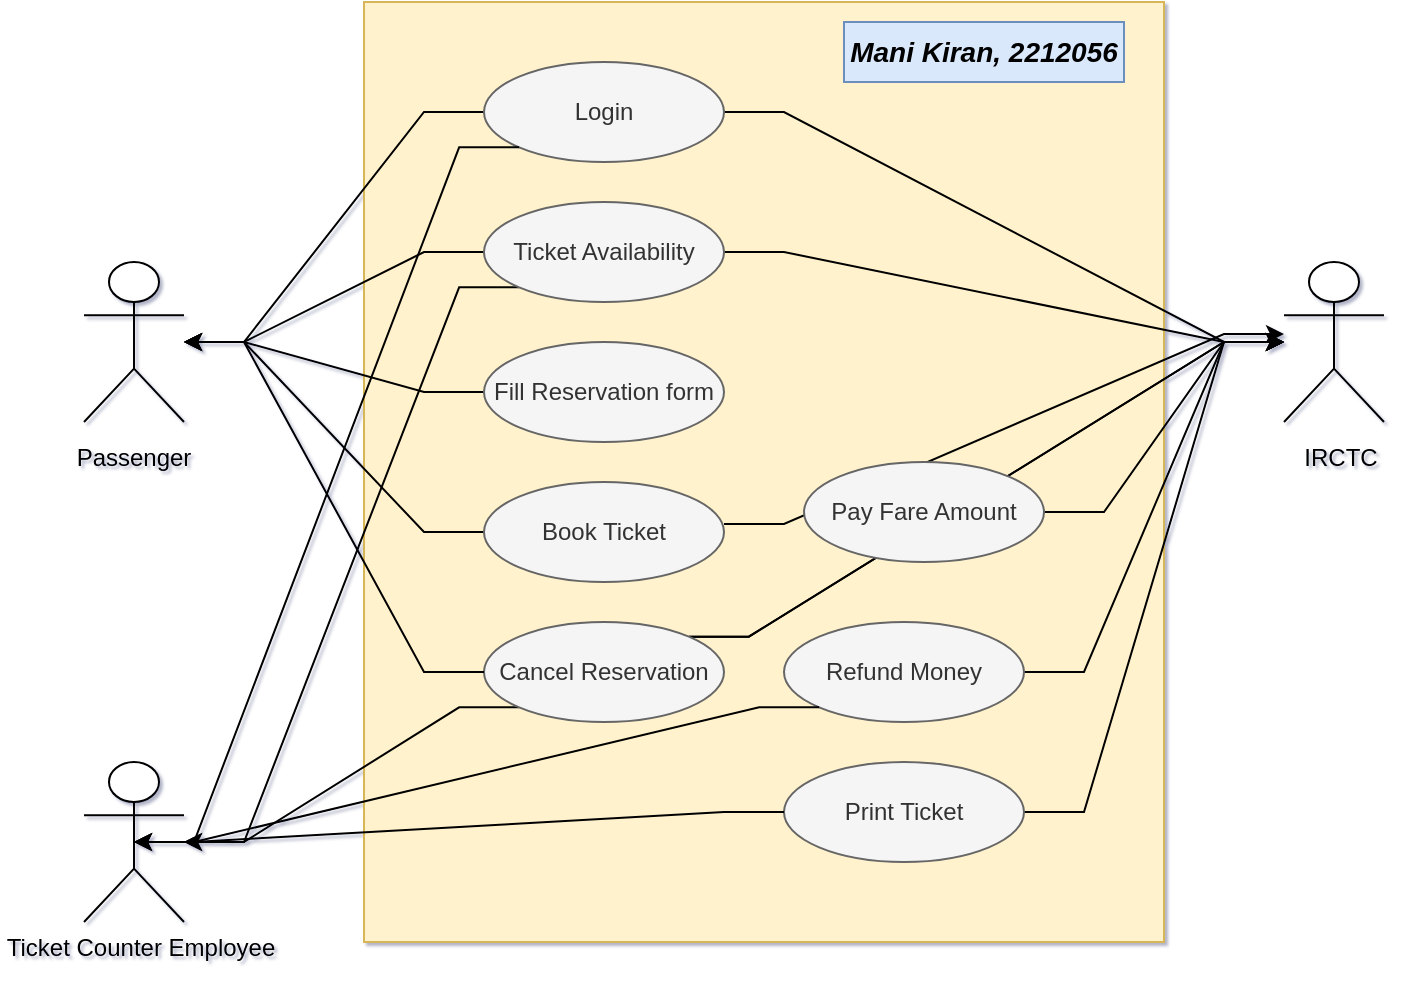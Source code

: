 <mxfile version="26.0.10">
  <diagram name="Page-1" id="vQdiWx4bzIn_EOASzztU">
    <mxGraphModel dx="836" dy="525" grid="0" gridSize="10" guides="1" tooltips="1" connect="1" arrows="1" fold="1" page="1" pageScale="1" pageWidth="850" pageHeight="1100" background="none" math="0" shadow="1">
      <root>
        <mxCell id="0" />
        <mxCell id="1" parent="0" />
        <mxCell id="jDwsObu8A2M6rF0goUSd-2" value="" style="rounded=0;whiteSpace=wrap;html=1;fillColor=#fff2cc;strokeColor=#d6b656;" vertex="1" parent="1">
          <mxGeometry x="190" y="20" width="400" height="470" as="geometry" />
        </mxCell>
        <mxCell id="jDwsObu8A2M6rF0goUSd-3" style="edgeStyle=entityRelationEdgeStyle;rounded=0;orthogonalLoop=1;jettySize=auto;html=1;exitX=1;exitY=0;exitDx=0;exitDy=0;" edge="1" parent="1" source="jDwsObu8A2M6rF0goUSd-29">
          <mxGeometry relative="1" as="geometry">
            <mxPoint x="650" y="190" as="targetPoint" />
          </mxGeometry>
        </mxCell>
        <mxCell id="jDwsObu8A2M6rF0goUSd-4" value="" style="shape=umlActor;" vertex="1" parent="1">
          <mxGeometry x="50" y="150" width="50" height="80" as="geometry" />
        </mxCell>
        <mxCell id="jDwsObu8A2M6rF0goUSd-5" value="" style="shape=umlActor;" vertex="1" parent="1">
          <mxGeometry x="650" y="150" width="50" height="80" as="geometry" />
        </mxCell>
        <mxCell id="jDwsObu8A2M6rF0goUSd-6" value="" style="shape=umlActor;" vertex="1" parent="1">
          <mxGeometry x="50" y="400" width="50" height="80" as="geometry" />
        </mxCell>
        <mxCell id="jDwsObu8A2M6rF0goUSd-7" style="edgeStyle=entityRelationEdgeStyle;rounded=0;orthogonalLoop=1;jettySize=auto;html=1;exitX=0;exitY=0.5;exitDx=0;exitDy=0;" edge="1" parent="1" source="jDwsObu8A2M6rF0goUSd-9" target="jDwsObu8A2M6rF0goUSd-4">
          <mxGeometry relative="1" as="geometry" />
        </mxCell>
        <mxCell id="jDwsObu8A2M6rF0goUSd-8" style="edgeStyle=entityRelationEdgeStyle;rounded=0;orthogonalLoop=1;jettySize=auto;html=1;" edge="1" parent="1" source="jDwsObu8A2M6rF0goUSd-9" target="jDwsObu8A2M6rF0goUSd-5">
          <mxGeometry relative="1" as="geometry" />
        </mxCell>
        <mxCell id="jDwsObu8A2M6rF0goUSd-9" value="Login" style="ellipse;whiteSpace=wrap;fillColor=#f5f5f5;fontColor=#333333;strokeColor=#666666;" vertex="1" parent="1">
          <mxGeometry x="250" y="50" width="120" height="50" as="geometry" />
        </mxCell>
        <mxCell id="jDwsObu8A2M6rF0goUSd-10" style="edgeStyle=entityRelationEdgeStyle;rounded=0;orthogonalLoop=1;jettySize=auto;html=1;" edge="1" parent="1" source="jDwsObu8A2M6rF0goUSd-13" target="jDwsObu8A2M6rF0goUSd-4">
          <mxGeometry relative="1" as="geometry" />
        </mxCell>
        <mxCell id="jDwsObu8A2M6rF0goUSd-11" style="edgeStyle=entityRelationEdgeStyle;rounded=0;orthogonalLoop=1;jettySize=auto;html=1;" edge="1" parent="1" source="jDwsObu8A2M6rF0goUSd-13" target="jDwsObu8A2M6rF0goUSd-5">
          <mxGeometry relative="1" as="geometry" />
        </mxCell>
        <mxCell id="jDwsObu8A2M6rF0goUSd-12" style="edgeStyle=entityRelationEdgeStyle;rounded=0;orthogonalLoop=1;jettySize=auto;html=1;exitX=0;exitY=1;exitDx=0;exitDy=0;" edge="1" parent="1" source="jDwsObu8A2M6rF0goUSd-13" target="jDwsObu8A2M6rF0goUSd-6">
          <mxGeometry relative="1" as="geometry" />
        </mxCell>
        <mxCell id="jDwsObu8A2M6rF0goUSd-13" value="Ticket Availability" style="ellipse;whiteSpace=wrap;fillColor=#f5f5f5;fontColor=#333333;strokeColor=#666666;" vertex="1" parent="1">
          <mxGeometry x="250" y="120" width="120" height="50" as="geometry" />
        </mxCell>
        <mxCell id="jDwsObu8A2M6rF0goUSd-14" style="edgeStyle=entityRelationEdgeStyle;rounded=0;orthogonalLoop=1;jettySize=auto;html=1;" edge="1" parent="1" source="jDwsObu8A2M6rF0goUSd-15" target="jDwsObu8A2M6rF0goUSd-4">
          <mxGeometry relative="1" as="geometry" />
        </mxCell>
        <mxCell id="jDwsObu8A2M6rF0goUSd-15" value="Fill Reservation form" style="ellipse;whiteSpace=wrap;fillColor=#f5f5f5;fontColor=#333333;strokeColor=#666666;" vertex="1" parent="1">
          <mxGeometry x="250" y="190" width="120" height="50" as="geometry" />
        </mxCell>
        <mxCell id="jDwsObu8A2M6rF0goUSd-16" style="edgeStyle=entityRelationEdgeStyle;rounded=0;orthogonalLoop=1;jettySize=auto;html=1;" edge="1" parent="1" source="jDwsObu8A2M6rF0goUSd-18" target="jDwsObu8A2M6rF0goUSd-4">
          <mxGeometry relative="1" as="geometry" />
        </mxCell>
        <mxCell id="jDwsObu8A2M6rF0goUSd-17" style="edgeStyle=entityRelationEdgeStyle;rounded=0;orthogonalLoop=1;jettySize=auto;html=1;" edge="1" parent="1">
          <mxGeometry relative="1" as="geometry">
            <mxPoint x="370" y="281" as="sourcePoint" />
            <mxPoint x="650" y="186" as="targetPoint" />
          </mxGeometry>
        </mxCell>
        <mxCell id="jDwsObu8A2M6rF0goUSd-18" value="Book Ticket" style="ellipse;whiteSpace=wrap;fillColor=#f5f5f5;fontColor=#333333;strokeColor=#666666;" vertex="1" parent="1">
          <mxGeometry x="250" y="260" width="120" height="50" as="geometry" />
        </mxCell>
        <mxCell id="jDwsObu8A2M6rF0goUSd-19" style="edgeStyle=entityRelationEdgeStyle;rounded=0;orthogonalLoop=1;jettySize=auto;html=1;exitX=1;exitY=0.5;exitDx=0;exitDy=0;" edge="1" parent="1" source="jDwsObu8A2M6rF0goUSd-27" target="jDwsObu8A2M6rF0goUSd-5">
          <mxGeometry relative="1" as="geometry" />
        </mxCell>
        <mxCell id="jDwsObu8A2M6rF0goUSd-20" style="edgeStyle=entityRelationEdgeStyle;rounded=0;orthogonalLoop=1;jettySize=auto;html=1;" edge="1" parent="1" source="jDwsObu8A2M6rF0goUSd-21" target="jDwsObu8A2M6rF0goUSd-5">
          <mxGeometry relative="1" as="geometry" />
        </mxCell>
        <mxCell id="jDwsObu8A2M6rF0goUSd-21" value="Refund Money" style="ellipse;whiteSpace=wrap;fillColor=#f5f5f5;fontColor=#333333;strokeColor=#666666;" vertex="1" parent="1">
          <mxGeometry x="400" y="330" width="120" height="50" as="geometry" />
        </mxCell>
        <mxCell id="jDwsObu8A2M6rF0goUSd-22" style="edgeStyle=entityRelationEdgeStyle;rounded=0;orthogonalLoop=1;jettySize=auto;html=1;" edge="1" parent="1" source="jDwsObu8A2M6rF0goUSd-23">
          <mxGeometry relative="1" as="geometry">
            <mxPoint x="650" y="190" as="targetPoint" />
          </mxGeometry>
        </mxCell>
        <mxCell id="jDwsObu8A2M6rF0goUSd-23" value="Print Ticket" style="ellipse;whiteSpace=wrap;fillColor=#f5f5f5;fontColor=#333333;strokeColor=#666666;" vertex="1" parent="1">
          <mxGeometry x="400" y="400" width="120" height="50" as="geometry" />
        </mxCell>
        <mxCell id="jDwsObu8A2M6rF0goUSd-24" style="edgeStyle=entityRelationEdgeStyle;rounded=0;orthogonalLoop=1;jettySize=auto;html=1;entryX=0.5;entryY=0.5;entryDx=0;entryDy=0;entryPerimeter=0;" edge="1" parent="1" source="jDwsObu8A2M6rF0goUSd-23" target="jDwsObu8A2M6rF0goUSd-6">
          <mxGeometry relative="1" as="geometry">
            <Array as="points">
              <mxPoint x="240" y="470" />
            </Array>
          </mxGeometry>
        </mxCell>
        <mxCell id="jDwsObu8A2M6rF0goUSd-25" style="edgeStyle=entityRelationEdgeStyle;rounded=0;orthogonalLoop=1;jettySize=auto;html=1;exitX=0;exitY=1;exitDx=0;exitDy=0;entryX=0.5;entryY=0.5;entryDx=0;entryDy=0;entryPerimeter=0;" edge="1" parent="1" source="jDwsObu8A2M6rF0goUSd-9" target="jDwsObu8A2M6rF0goUSd-6">
          <mxGeometry relative="1" as="geometry" />
        </mxCell>
        <mxCell id="jDwsObu8A2M6rF0goUSd-26" style="edgeStyle=entityRelationEdgeStyle;rounded=0;orthogonalLoop=1;jettySize=auto;html=1;exitX=1;exitY=0;exitDx=0;exitDy=0;" edge="1" parent="1" source="jDwsObu8A2M6rF0goUSd-29" target="jDwsObu8A2M6rF0goUSd-5">
          <mxGeometry relative="1" as="geometry" />
        </mxCell>
        <mxCell id="jDwsObu8A2M6rF0goUSd-27" value="Pay Fare Amount" style="ellipse;whiteSpace=wrap;fillColor=#f5f5f5;fontColor=#333333;strokeColor=#666666;" vertex="1" parent="1">
          <mxGeometry x="410" y="250" width="120" height="50" as="geometry" />
        </mxCell>
        <mxCell id="jDwsObu8A2M6rF0goUSd-28" style="edgeStyle=entityRelationEdgeStyle;rounded=0;orthogonalLoop=1;jettySize=auto;html=1;exitX=0;exitY=1;exitDx=0;exitDy=0;" edge="1" parent="1" source="jDwsObu8A2M6rF0goUSd-29" target="jDwsObu8A2M6rF0goUSd-6">
          <mxGeometry relative="1" as="geometry" />
        </mxCell>
        <mxCell id="jDwsObu8A2M6rF0goUSd-29" value="Cancel Reservation" style="ellipse;whiteSpace=wrap;fillColor=#f5f5f5;fontColor=#333333;strokeColor=#666666;" vertex="1" parent="1">
          <mxGeometry x="250" y="330" width="120" height="50" as="geometry" />
        </mxCell>
        <mxCell id="jDwsObu8A2M6rF0goUSd-30" style="edgeStyle=entityRelationEdgeStyle;rounded=0;orthogonalLoop=1;jettySize=auto;html=1;" edge="1" parent="1" source="jDwsObu8A2M6rF0goUSd-29" target="jDwsObu8A2M6rF0goUSd-4">
          <mxGeometry relative="1" as="geometry" />
        </mxCell>
        <mxCell id="jDwsObu8A2M6rF0goUSd-31" value="&lt;div&gt;IRCTC&lt;/div&gt;" style="text;html=1;align=center;verticalAlign=middle;resizable=0;points=[];autosize=1;strokeColor=none;fillColor=none;" vertex="1" parent="1">
          <mxGeometry x="650" y="235" width="55" height="26" as="geometry" />
        </mxCell>
        <mxCell id="jDwsObu8A2M6rF0goUSd-32" style="edgeStyle=entityRelationEdgeStyle;rounded=0;orthogonalLoop=1;jettySize=auto;html=1;exitX=0;exitY=1;exitDx=0;exitDy=0;entryX=0.5;entryY=0.5;entryDx=0;entryDy=0;entryPerimeter=0;" edge="1" parent="1" source="jDwsObu8A2M6rF0goUSd-21" target="jDwsObu8A2M6rF0goUSd-6">
          <mxGeometry relative="1" as="geometry" />
        </mxCell>
        <mxCell id="jDwsObu8A2M6rF0goUSd-33" value="&lt;b&gt;&lt;i&gt;&lt;font style=&quot;font-size: 14px;&quot;&gt;Mani Kiran, 2212056&lt;/font&gt;&lt;/i&gt;&lt;/b&gt;" style="text;html=1;align=center;verticalAlign=middle;whiteSpace=wrap;rounded=0;fillColor=#dae8fc;strokeColor=#6c8ebf;" vertex="1" parent="1">
          <mxGeometry x="430" y="30" width="140" height="30" as="geometry" />
        </mxCell>
        <mxCell id="jDwsObu8A2M6rF0goUSd-34" value="Ticket Counter Employee" style="text;html=1;align=center;verticalAlign=middle;whiteSpace=wrap;rounded=0;" vertex="1" parent="1">
          <mxGeometry x="8" y="478" width="141" height="30" as="geometry" />
        </mxCell>
        <mxCell id="jDwsObu8A2M6rF0goUSd-35" value="Passenger" style="text;html=1;align=center;verticalAlign=middle;whiteSpace=wrap;rounded=0;" vertex="1" parent="1">
          <mxGeometry x="45" y="233" width="60" height="30" as="geometry" />
        </mxCell>
      </root>
    </mxGraphModel>
  </diagram>
</mxfile>
